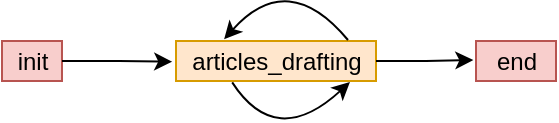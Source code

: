 <mxfile version="15.0.6" type="device"><diagram id="C2fSY1v2SiZeoUbDoYyL" name="Page-1"><mxGraphModel dx="1182" dy="624" grid="1" gridSize="10" guides="1" tooltips="1" connect="1" arrows="1" fold="1" page="1" pageScale="1" pageWidth="1169" pageHeight="827" math="0" shadow="0"><root><mxCell id="0"/><mxCell id="1" parent="0"/><mxCell id="UJEGGlrYhEfuyD7Dv8W8-1" value="articles_drafting" style="text;html=1;align=center;verticalAlign=middle;resizable=0;points=[];autosize=1;strokeColor=#d79b00;fillColor=#ffe6cc;" parent="1" vertex="1"><mxGeometry x="97" y="36.5" width="100" height="20" as="geometry"/></mxCell><mxCell id="UJEGGlrYhEfuyD7Dv8W8-2" value="init" style="text;html=1;align=center;verticalAlign=middle;resizable=0;points=[];autosize=1;strokeColor=#b85450;fillColor=#f8cecc;" parent="1" vertex="1"><mxGeometry x="10" y="36.5" width="30" height="20" as="geometry"/></mxCell><mxCell id="rcHqzNUh0UrlzgU6pwlb-15" style="edgeStyle=orthogonalEdgeStyle;rounded=0;orthogonalLoop=1;jettySize=auto;html=1;entryX=-0.019;entryY=0.517;entryDx=0;entryDy=0;entryPerimeter=0;" parent="1" source="UJEGGlrYhEfuyD7Dv8W8-2" target="UJEGGlrYhEfuyD7Dv8W8-1" edge="1"><mxGeometry x="10" as="geometry"><mxPoint x="73" y="46.5" as="targetPoint"/></mxGeometry></mxCell><mxCell id="hafq-Gr6UXvVTQVAioO9-1" style="edgeStyle=orthogonalEdgeStyle;rounded=0;orthogonalLoop=1;jettySize=auto;html=1;entryX=-0.033;entryY=0.475;entryDx=0;entryDy=0;entryPerimeter=0;" parent="1" source="UJEGGlrYhEfuyD7Dv8W8-1" target="rcHqzNUh0UrlzgU6pwlb-27" edge="1"><mxGeometry x="10" as="geometry"><mxPoint x="500" y="47" as="targetPoint"/></mxGeometry></mxCell><mxCell id="rcHqzNUh0UrlzgU6pwlb-6" style="orthogonalLoop=1;jettySize=auto;html=1;curved=1;sourcePerimeterSpacing=5;targetPerimeterSpacing=5;startArrow=classic;startFill=1;endArrow=none;endFill=0;exitX=0.292;exitY=0.008;exitDx=0;exitDy=0;exitPerimeter=0;" parent="1" edge="1"><mxGeometry x="-244" as="geometry"><Array as="points"><mxPoint x="153"/></Array><mxPoint x="121.04" y="35.66" as="sourcePoint"/><mxPoint x="183" y="36" as="targetPoint"/></mxGeometry></mxCell><mxCell id="rcHqzNUh0UrlzgU6pwlb-27" value="end" style="text;html=1;align=center;verticalAlign=middle;resizable=0;points=[];autosize=1;strokeColor=#b85450;fillColor=#f8cecc;" parent="1" vertex="1"><mxGeometry x="247" y="36.5" width="40" height="20" as="geometry"/></mxCell><mxCell id="hafq-Gr6UXvVTQVAioO9-6" value="" style="curved=1;endArrow=classic;html=1;exitX=0.281;exitY=1.034;exitDx=0;exitDy=0;exitPerimeter=0;" parent="1" source="UJEGGlrYhEfuyD7Dv8W8-1" edge="1"><mxGeometry x="-244" width="50" height="50" as="geometry"><mxPoint x="264" y="31" as="sourcePoint"/><mxPoint x="184" y="57" as="targetPoint"/><Array as="points"><mxPoint x="147" y="91"/></Array></mxGeometry></mxCell></root></mxGraphModel></diagram></mxfile>